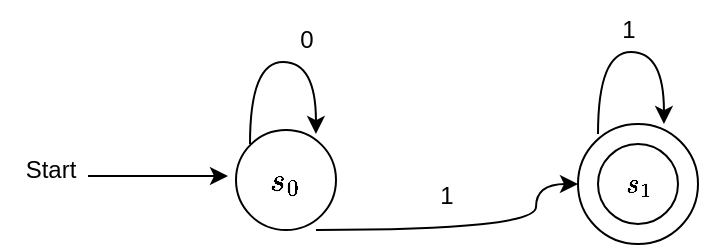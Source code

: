 <mxfile version="22.1.8" type="github">
  <diagram name="Page-1" id="ybzCyzjzrBIjxjXgnPTU">
    <mxGraphModel dx="430" dy="411" grid="1" gridSize="10" guides="1" tooltips="1" connect="1" arrows="1" fold="1" page="1" pageScale="1" pageWidth="827" pageHeight="1169" math="1" shadow="0">
      <root>
        <mxCell id="0" />
        <mxCell id="1" parent="0" />
        <mxCell id="CgL_ZDY28gAJw_bUbSmP-2" value="&lt;font style=&quot;font-size: 14px;&quot;&gt;$$s_0$$&lt;/font&gt;" style="ellipse;whiteSpace=wrap;html=1;aspect=fixed;" vertex="1" parent="1">
          <mxGeometry x="360" y="350" width="50" height="50" as="geometry" />
        </mxCell>
        <mxCell id="CgL_ZDY28gAJw_bUbSmP-4" style="edgeStyle=orthogonalEdgeStyle;rounded=0;orthogonalLoop=1;jettySize=auto;html=1;" edge="1" parent="1">
          <mxGeometry relative="1" as="geometry">
            <mxPoint x="356" y="373" as="targetPoint" />
            <mxPoint x="286" y="373" as="sourcePoint" />
          </mxGeometry>
        </mxCell>
        <mxCell id="CgL_ZDY28gAJw_bUbSmP-3" value="Start" style="text;html=1;align=center;verticalAlign=middle;resizable=0;points=[];autosize=1;strokeColor=none;fillColor=none;" vertex="1" parent="1">
          <mxGeometry x="242" y="355" width="50" height="30" as="geometry" />
        </mxCell>
        <mxCell id="CgL_ZDY28gAJw_bUbSmP-7" value="" style="ellipse;whiteSpace=wrap;html=1;aspect=fixed;" vertex="1" parent="1">
          <mxGeometry x="531" y="347" width="60" height="60" as="geometry" />
        </mxCell>
        <mxCell id="CgL_ZDY28gAJw_bUbSmP-8" value="$$s_1$$" style="ellipse;whiteSpace=wrap;html=1;aspect=fixed;" vertex="1" parent="1">
          <mxGeometry x="541" y="357" width="40" height="40" as="geometry" />
        </mxCell>
        <mxCell id="CgL_ZDY28gAJw_bUbSmP-9" value="1" style="text;html=1;align=center;verticalAlign=middle;resizable=0;points=[];autosize=1;strokeColor=none;fillColor=none;" vertex="1" parent="1">
          <mxGeometry x="450" y="368" width="30" height="30" as="geometry" />
        </mxCell>
        <mxCell id="CgL_ZDY28gAJw_bUbSmP-10" value="" style="curved=1;endArrow=classic;html=1;rounded=0;edgeStyle=orthogonalEdgeStyle;entryX=0.671;entryY=-0.057;entryDx=0;entryDy=0;entryPerimeter=0;exitX=0.2;exitY=0.014;exitDx=0;exitDy=0;exitPerimeter=0;" edge="1" parent="1">
          <mxGeometry width="50" height="50" relative="1" as="geometry">
            <mxPoint x="541" y="352" as="sourcePoint" />
            <mxPoint x="573.97" y="347.03" as="targetPoint" />
            <Array as="points">
              <mxPoint x="541" y="311.02" />
              <mxPoint x="574" y="311.02" />
            </Array>
          </mxGeometry>
        </mxCell>
        <mxCell id="CgL_ZDY28gAJw_bUbSmP-11" value="0" style="text;html=1;align=center;verticalAlign=middle;resizable=0;points=[];autosize=1;strokeColor=none;fillColor=none;" vertex="1" parent="1">
          <mxGeometry x="380" y="290" width="30" height="30" as="geometry" />
        </mxCell>
        <mxCell id="CgL_ZDY28gAJw_bUbSmP-12" value="" style="curved=1;endArrow=classic;html=1;rounded=0;edgeStyle=orthogonalEdgeStyle;entryX=0.671;entryY=-0.057;entryDx=0;entryDy=0;entryPerimeter=0;exitX=0.2;exitY=0.014;exitDx=0;exitDy=0;exitPerimeter=0;" edge="1" parent="1">
          <mxGeometry width="50" height="50" relative="1" as="geometry">
            <mxPoint x="367" y="356.98" as="sourcePoint" />
            <mxPoint x="399.97" y="352.01" as="targetPoint" />
            <Array as="points">
              <mxPoint x="367" y="316" />
              <mxPoint x="400" y="316" />
            </Array>
          </mxGeometry>
        </mxCell>
        <mxCell id="CgL_ZDY28gAJw_bUbSmP-13" value="1" style="text;html=1;align=center;verticalAlign=middle;resizable=0;points=[];autosize=1;strokeColor=none;fillColor=none;" vertex="1" parent="1">
          <mxGeometry x="541" y="285" width="30" height="30" as="geometry" />
        </mxCell>
        <mxCell id="CgL_ZDY28gAJw_bUbSmP-16" value="" style="curved=1;endArrow=classic;html=1;rounded=0;edgeStyle=orthogonalEdgeStyle;" edge="1" parent="1" target="CgL_ZDY28gAJw_bUbSmP-7">
          <mxGeometry width="50" height="50" relative="1" as="geometry">
            <mxPoint x="400" y="399.97" as="sourcePoint" />
            <mxPoint x="510" y="370" as="targetPoint" />
            <Array as="points">
              <mxPoint x="510" y="400" />
            </Array>
          </mxGeometry>
        </mxCell>
      </root>
    </mxGraphModel>
  </diagram>
</mxfile>
